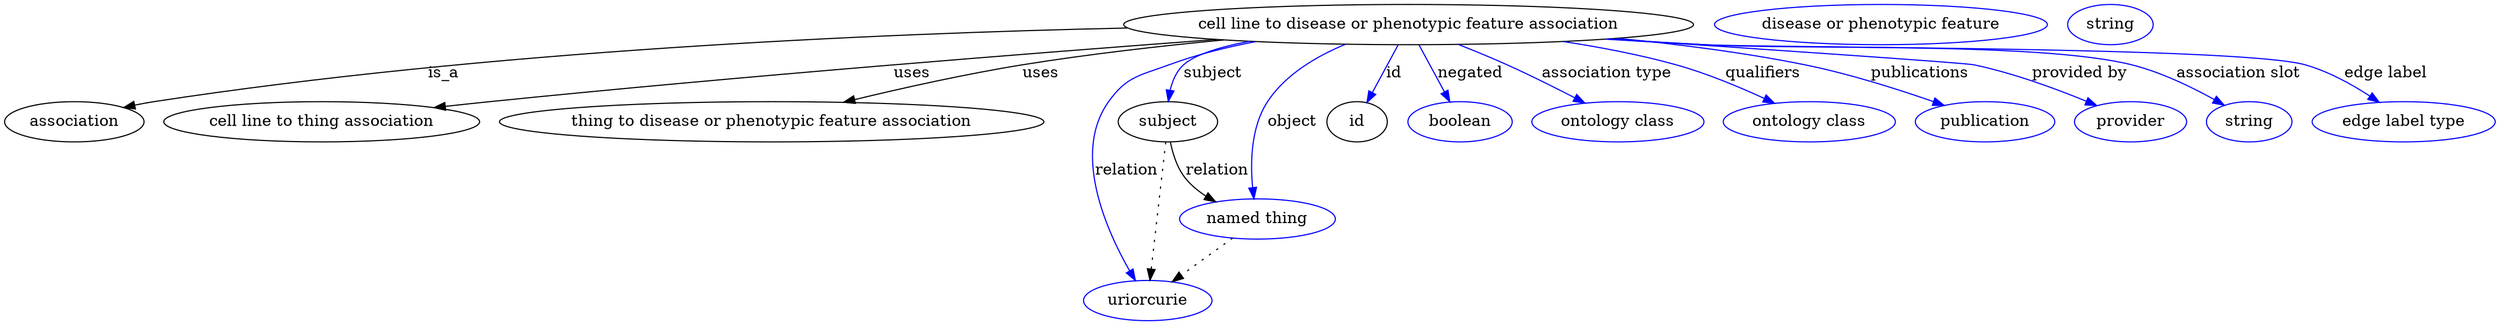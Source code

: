 digraph {
	graph [bb="0,0,1822.4,283"];
	node [label="\N"];
	"cell line to disease or phenotypic feature association"	 [height=0.5,
		label="cell line to disease or phenotypic feature association",
		pos="1017,265",
		width=5.4342];
	association	 [height=0.5,
		pos="50.046,178",
		width=1.3902];
	"cell line to disease or phenotypic feature association" -> association	 [label=is_a,
		lp="405.05,221.5",
		pos="e,86.884,190.31 843.8,256.59 620.8,244.95 245.9,222.33 110.05,196 105.66,195.15 101.14,194.11 96.643,192.96"];
	"cell line to thing association"	 [height=0.5,
		pos="229.05,178",
		width=3.0692];
	"cell line to disease or phenotypic feature association" -> "cell line to thing association"	 [label=uses,
		lp="636.05,221.5",
		pos="e,309.36,190.42 874.07,252.7 738.62,240.46 529.62,220.06 349.05,196 339.41,194.72 329.36,193.31 319.34,191.87"];
	"thing to disease or phenotypic feature association"	 [height=0.5,
		pos="543.05,178",
		width=5.1454];
	"cell line to disease or phenotypic feature association" -> "thing to disease or phenotypic feature association"	 [label=uses,
		lp="730.05,221.5",
		pos="e,594.18,195.31 874.45,252.65 824.68,247.06 768.63,239.34 718.05,229 679.53,221.12 637.18,208.88 603.79,198.36"];
	subject	 [height=0.5,
		pos="825.05,178",
		width=0.99297];
	"cell line to disease or phenotypic feature association" -> subject	 [color=blue,
		label=subject,
		lp="863.55,221.5",
		pos="e,827.33,196.09 904.55,250.2 877.93,244.8 854.29,237.8 844.05,229 837.14,223.07 832.74,214.38 829.94,205.85",
		style=solid];
	relation	 [color=blue,
		height=0.5,
		label=uriorcurie,
		pos="810.05,18",
		width=1.2638];
	"cell line to disease or phenotypic feature association" -> relation	 [color=blue,
		label=relation,
		lp="790.05,134.5",
		pos="e,799.84,35.608 902.74,250.38 878.23,245.22 852.86,238.29 830.05,229 805.39,218.96 793.73,218.84 780.05,196 751.51,148.37 776.84,\
81.416 795.14,44.693",
		style=solid];
	object	 [color=blue,
		height=0.5,
		label="named thing",
		pos="893.05,91",
		width=1.5346];
	"cell line to disease or phenotypic feature association" -> object	 [color=blue,
		label=object,
		lp="923.05,178",
		pos="e,890.8,109.29 970.19,247.38 947.08,236.22 921.02,219.42 906.05,196 891.5,173.26 889.37,142.03 890.2,119.55",
		style=solid];
	id	 [height=0.5,
		pos="976.05,178",
		width=0.75];
	"cell line to disease or phenotypic feature association" -> id	 [color=blue,
		label=id,
		lp="1004.5,221.5",
		pos="e,984.25,195.41 1008.6,246.97 1002.8,234.8 995.14,218.51 988.69,204.82",
		style=solid];
	negated	 [color=blue,
		height=0.5,
		label=boolean,
		pos="1059,178",
		width=1.0652];
	"cell line to disease or phenotypic feature association" -> negated	 [color=blue,
		label=negated,
		lp="1062.5,221.5",
		pos="e,1050.5,195.71 1025.7,246.97 1031.6,234.88 1039.4,218.73 1046,205.09",
		style=solid];
	"association type"	 [color=blue,
		height=0.5,
		label="ontology class",
		pos="1177,178",
		width=1.7151];
	"cell line to disease or phenotypic feature association" -> "association type"	 [color=blue,
		label="association type",
		lp="1157,221.5",
		pos="e,1149.6,194.22 1053,247.22 1064.3,241.52 1076.7,235.1 1088,229 1105.5,219.6 1124.5,208.74 1140.6,199.47",
		style=solid];
	qualifiers	 [color=blue,
		height=0.5,
		label="ontology class",
		pos="1318,178",
		width=1.7151];
	"cell line to disease or phenotypic feature association" -> qualifiers	 [color=blue,
		label=qualifiers,
		lp="1270,221.5",
		pos="e,1288.1,193.85 1120.6,249.68 1148.3,244.36 1178.1,237.52 1205,229 1230.4,220.97 1257.7,208.79 1279,198.35",
		style=solid];
	publications	 [color=blue,
		height=0.5,
		label=publication,
		pos="1448,178",
		width=1.3902];
	"cell line to disease or phenotypic feature association" -> publications	 [color=blue,
		label=publications,
		lp="1383.5,221.5",
		pos="e,1414.8,191.65 1159.5,252.66 1204.8,247.2 1254.8,239.55 1300,229 1336.3,220.54 1376.1,206.53 1405.3,195.33",
		style=solid];
	"provided by"	 [color=blue,
		height=0.5,
		label=provider,
		pos="1556,178",
		width=1.1193];
	"cell line to disease or phenotypic feature association" -> "provided by"	 [color=blue,
		label="provided by",
		lp="1504,221.5",
		pos="e,1528,191.16 1158.4,252.51 1274.2,242.27 1419.4,229.38 1421,229 1455.1,221.21 1492.1,206.78 1518.7,195.26",
		style=solid];
	"association slot"	 [color=blue,
		height=0.5,
		label=string,
		pos="1645,178",
		width=0.84854];
	"cell line to disease or phenotypic feature association" -> "association slot"	 [color=blue,
		label="association slot",
		lp="1622,221.5",
		pos="e,1624.1,191.39 1155.4,252.26 1177.7,250.38 1200.5,248.55 1222,247 1292.9,241.89 1472.4,246.99 1541,229 1567.5,222.06 1595.3,208.08 \
1615.4,196.51",
		style=solid];
	"edge label"	 [color=blue,
		height=0.5,
		label="edge label type",
		pos="1758,178",
		width=1.7873];
	"cell line to disease or phenotypic feature association" -> "edge label"	 [color=blue,
		label="edge label",
		lp="1729,221.5",
		pos="e,1735.4,194.92 1153.7,252.1 1176.5,250.2 1199.9,248.42 1222,247 1321,240.66 1572.7,256.22 1668,229 1688.9,223.05 1710.1,211.38 \
1726.6,200.71",
		style=solid];
	subject -> relation	 [pos="e,811.75,36.223 823.35,159.96 820.77,132.35 815.8,79.375 812.72,46.525",
		style=dotted];
	subject -> object	 [label=relation,
		lp="865.05,134.5",
		pos="e,865.69,106.85 829.08,159.74 832.01,149.4 836.76,136.65 844.05,127 847.89,121.91 852.64,117.23 857.67,113.03"];
	"cell line to disease or phenotypic feature association_subject"	 [color=blue,
		height=0.5,
		label="disease or phenotypic feature",
		pos="1345,265",
		width=3.1775];
	object -> relation	 [pos="e,828.91,34.588 873.8,74.069 862.72,64.326 848.64,51.941 836.53,41.291",
		style=dotted];
	association_id	 [color=blue,
		height=0.5,
		label=string,
		pos="1508,265",
		width=0.84854];
}
